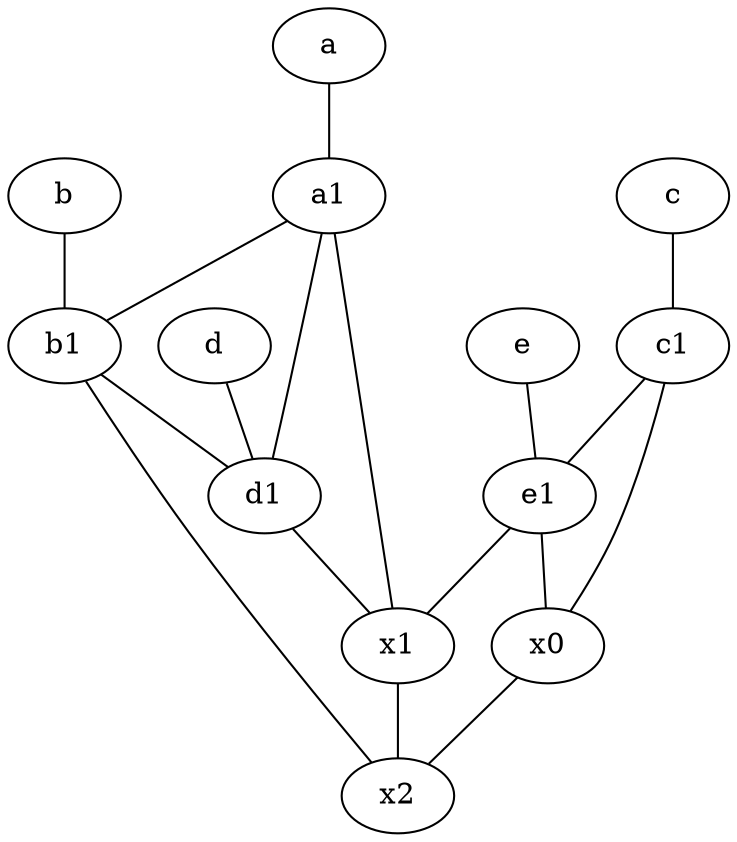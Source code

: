 graph {
	node [labelfontsize=50]
	b1 [labelfontsize=50 pos="9,4!"]
	c [labelfontsize=50 pos="4.5,2!"]
	a [labelfontsize=50 pos="8,2!"]
	e [labelfontsize=50 pos="7,9!"]
	x2 [labelfontsize=50]
	x1 [labelfontsize=50]
	d1 [labelfontsize=50 pos="3,5!"]
	x0 [labelfontsize=50]
	e1 [labelfontsize=50 pos="7,7!"]
	c1 [labelfontsize=50 pos="4.5,3!"]
	d [labelfontsize=50 pos="2,5!"]
	b [labelfontsize=50 pos="10,4!"]
	a1 [labelfontsize=50 pos="8,3!"]
	e1 -- x1
	a1 -- x1
	b1 -- d1
	c -- c1
	x1 -- x2
	c1 -- x0
	a1 -- d1
	b1 -- x2
	a -- a1
	b -- b1
	c1 -- e1
	d1 -- x1
	e1 -- x0
	d -- d1
	a1 -- b1
	x0 -- x2
	e -- e1
}

